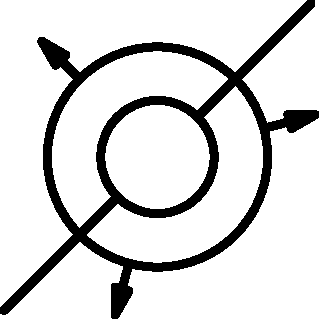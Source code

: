 unitsize(1cm);
defaultpen(currentpen+4);
real ray_length = 2*sqrt(2);
real pulse_radius = 1;
real widget_length = 1/3;
real nebula_radius = pulse_radius+ray_length/3;
real nebula_emission_length = ray_length/3;

// Pulsar
path pulsi = circle((0, 0), pulse_radius);
draw(pulsi);

// North east ray
pair ne_ray_start = pulse_radius*dir(45);
path ne_ray = ne_ray_start -- ne_ray_start+ray_length*dir(45);
draw(ne_ray);

// South west ray
pair sw_ray_start =  pulse_radius*dir(-135);
path sw_ray = sw_ray_start -- sw_ray_start+ray_length*dir(-135);
draw(sw_ray);

// Nebula
path nebula = circle((0, 0), pulse_radius+ray_length/3);
draw(nebula);

// Arrows
pair nw_arrow_start = nebula_radius*dir(135);
draw(
    nw_arrow_start
    -- nw_arrow_start+nebula_emission_length*dir(135),
    arrow=EndArrow
);

pair ees_arrow_start = nebula_radius*dir(15);
draw(
    ees_arrow_start
    -- ees_arrow_start+nebula_emission_length*dir(15),
    arrow=EndArrow
);

pair sse_arrow_start = nebula_radius*dir(-105);
draw(
    sse_arrow_start
    -- sse_arrow_start+nebula_emission_length*dir(-105),
    arrow=EndArrow
);
